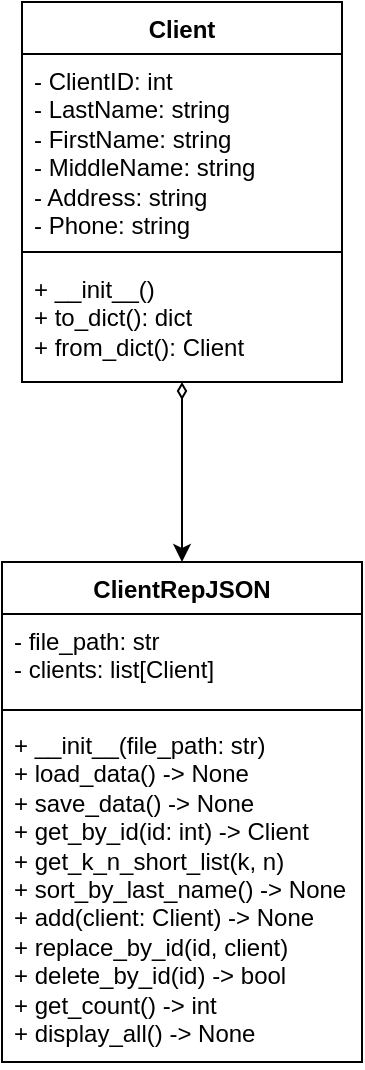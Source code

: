 <mxfile version="25.0.3">
  <diagram name="Страница — 1" id="Qg7TNX0esdktX7MQRUZs">
    <mxGraphModel dx="1434" dy="829" grid="1" gridSize="10" guides="1" tooltips="1" connect="1" arrows="1" fold="1" page="1" pageScale="1" pageWidth="827" pageHeight="900" math="0" shadow="0">
      <root>
        <mxCell id="0" />
        <mxCell id="1" parent="0" />
        <mxCell id="b8q81cn3WwMqUTTSJ5ZS-9" value="Client" style="swimlane;fontStyle=1;align=center;verticalAlign=top;childLayout=stackLayout;horizontal=1;startSize=26;horizontalStack=0;resizeParent=1;resizeParentMax=0;resizeLast=0;collapsible=1;marginBottom=0;whiteSpace=wrap;html=1;" parent="1" vertex="1">
          <mxGeometry x="334" y="40" width="160" height="190" as="geometry" />
        </mxCell>
        <mxCell id="b8q81cn3WwMqUTTSJ5ZS-10" value="- ClientID: int&lt;div&gt;- LastName: string&lt;div&gt;- FirstName: string&lt;div&gt;- MiddleName: string&lt;div&gt;- Address: string&lt;div&gt;- Phone:&amp;nbsp;&lt;span style=&quot;background-color: initial;&quot;&gt;string&lt;/span&gt;&lt;/div&gt;&lt;/div&gt;&lt;/div&gt;&lt;/div&gt;&lt;/div&gt;" style="text;strokeColor=none;fillColor=none;align=left;verticalAlign=top;spacingLeft=4;spacingRight=4;overflow=hidden;rotatable=0;points=[[0,0.5],[1,0.5]];portConstraint=eastwest;whiteSpace=wrap;html=1;" parent="b8q81cn3WwMqUTTSJ5ZS-9" vertex="1">
          <mxGeometry y="26" width="160" height="94" as="geometry" />
        </mxCell>
        <mxCell id="b8q81cn3WwMqUTTSJ5ZS-11" value="" style="line;strokeWidth=1;fillColor=none;align=left;verticalAlign=middle;spacingTop=-1;spacingLeft=3;spacingRight=3;rotatable=0;labelPosition=right;points=[];portConstraint=eastwest;strokeColor=inherit;" parent="b8q81cn3WwMqUTTSJ5ZS-9" vertex="1">
          <mxGeometry y="120" width="160" height="10" as="geometry" />
        </mxCell>
        <mxCell id="b8q81cn3WwMqUTTSJ5ZS-12" value="+ __init__()&lt;div&gt;+ to_dict(): dict&lt;div&gt;+ from_dict(): Client&lt;/div&gt;&lt;/div&gt;" style="text;strokeColor=none;fillColor=none;align=left;verticalAlign=top;spacingLeft=4;spacingRight=4;overflow=hidden;rotatable=0;points=[[0,0.5],[1,0.5]];portConstraint=eastwest;whiteSpace=wrap;html=1;" parent="b8q81cn3WwMqUTTSJ5ZS-9" vertex="1">
          <mxGeometry y="130" width="160" height="60" as="geometry" />
        </mxCell>
        <mxCell id="b8q81cn3WwMqUTTSJ5ZS-17" style="edgeStyle=orthogonalEdgeStyle;rounded=0;orthogonalLoop=1;jettySize=auto;html=1;startArrow=classic;startFill=1;endArrow=diamondThin;endFill=0;" parent="1" source="b8q81cn3WwMqUTTSJ5ZS-13" target="b8q81cn3WwMqUTTSJ5ZS-9" edge="1">
          <mxGeometry relative="1" as="geometry" />
        </mxCell>
        <mxCell id="b8q81cn3WwMqUTTSJ5ZS-13" value="ClientRepJSON" style="swimlane;fontStyle=1;align=center;verticalAlign=top;childLayout=stackLayout;horizontal=1;startSize=26;horizontalStack=0;resizeParent=1;resizeParentMax=0;resizeLast=0;collapsible=1;marginBottom=0;whiteSpace=wrap;html=1;" parent="1" vertex="1">
          <mxGeometry x="324" y="320" width="180" height="250" as="geometry" />
        </mxCell>
        <mxCell id="b8q81cn3WwMqUTTSJ5ZS-14" value="- file_path: str&lt;div&gt;- clients: list[Client]&lt;/div&gt;" style="text;strokeColor=none;fillColor=none;align=left;verticalAlign=top;spacingLeft=4;spacingRight=4;overflow=hidden;rotatable=0;points=[[0,0.5],[1,0.5]];portConstraint=eastwest;whiteSpace=wrap;html=1;" parent="b8q81cn3WwMqUTTSJ5ZS-13" vertex="1">
          <mxGeometry y="26" width="180" height="44" as="geometry" />
        </mxCell>
        <mxCell id="b8q81cn3WwMqUTTSJ5ZS-15" value="" style="line;strokeWidth=1;fillColor=none;align=left;verticalAlign=middle;spacingTop=-1;spacingLeft=3;spacingRight=3;rotatable=0;labelPosition=right;points=[];portConstraint=eastwest;strokeColor=inherit;" parent="b8q81cn3WwMqUTTSJ5ZS-13" vertex="1">
          <mxGeometry y="70" width="180" height="8" as="geometry" />
        </mxCell>
        <mxCell id="b8q81cn3WwMqUTTSJ5ZS-16" value="+ __init__(file_path: str)&lt;div&gt;+ load_data() -&amp;gt; None&lt;/div&gt;&lt;div&gt;+ save_data() -&amp;gt; None&lt;/div&gt;&lt;div&gt;+ get_by_id(id: int) -&amp;gt; Client&lt;/div&gt;&lt;div&gt;+ get_k_n_short_list(k, n)&lt;/div&gt;&lt;div&gt;+ sort_by_last_name() -&amp;gt; None&lt;/div&gt;&lt;div&gt;+ add(client: Client) -&amp;gt; None&lt;/div&gt;&lt;div&gt;+ replace_by_id(id, client)&lt;/div&gt;&lt;div&gt;+ delete_by_id(id) -&amp;gt; bool&lt;/div&gt;&lt;div&gt;+ get_count() -&amp;gt; int&lt;/div&gt;&lt;div&gt;+ display_all() -&amp;gt; None&lt;/div&gt;" style="text;strokeColor=none;fillColor=none;align=left;verticalAlign=top;spacingLeft=4;spacingRight=4;overflow=hidden;rotatable=0;points=[[0,0.5],[1,0.5]];portConstraint=eastwest;whiteSpace=wrap;html=1;" parent="b8q81cn3WwMqUTTSJ5ZS-13" vertex="1">
          <mxGeometry y="78" width="180" height="172" as="geometry" />
        </mxCell>
      </root>
    </mxGraphModel>
  </diagram>
</mxfile>
